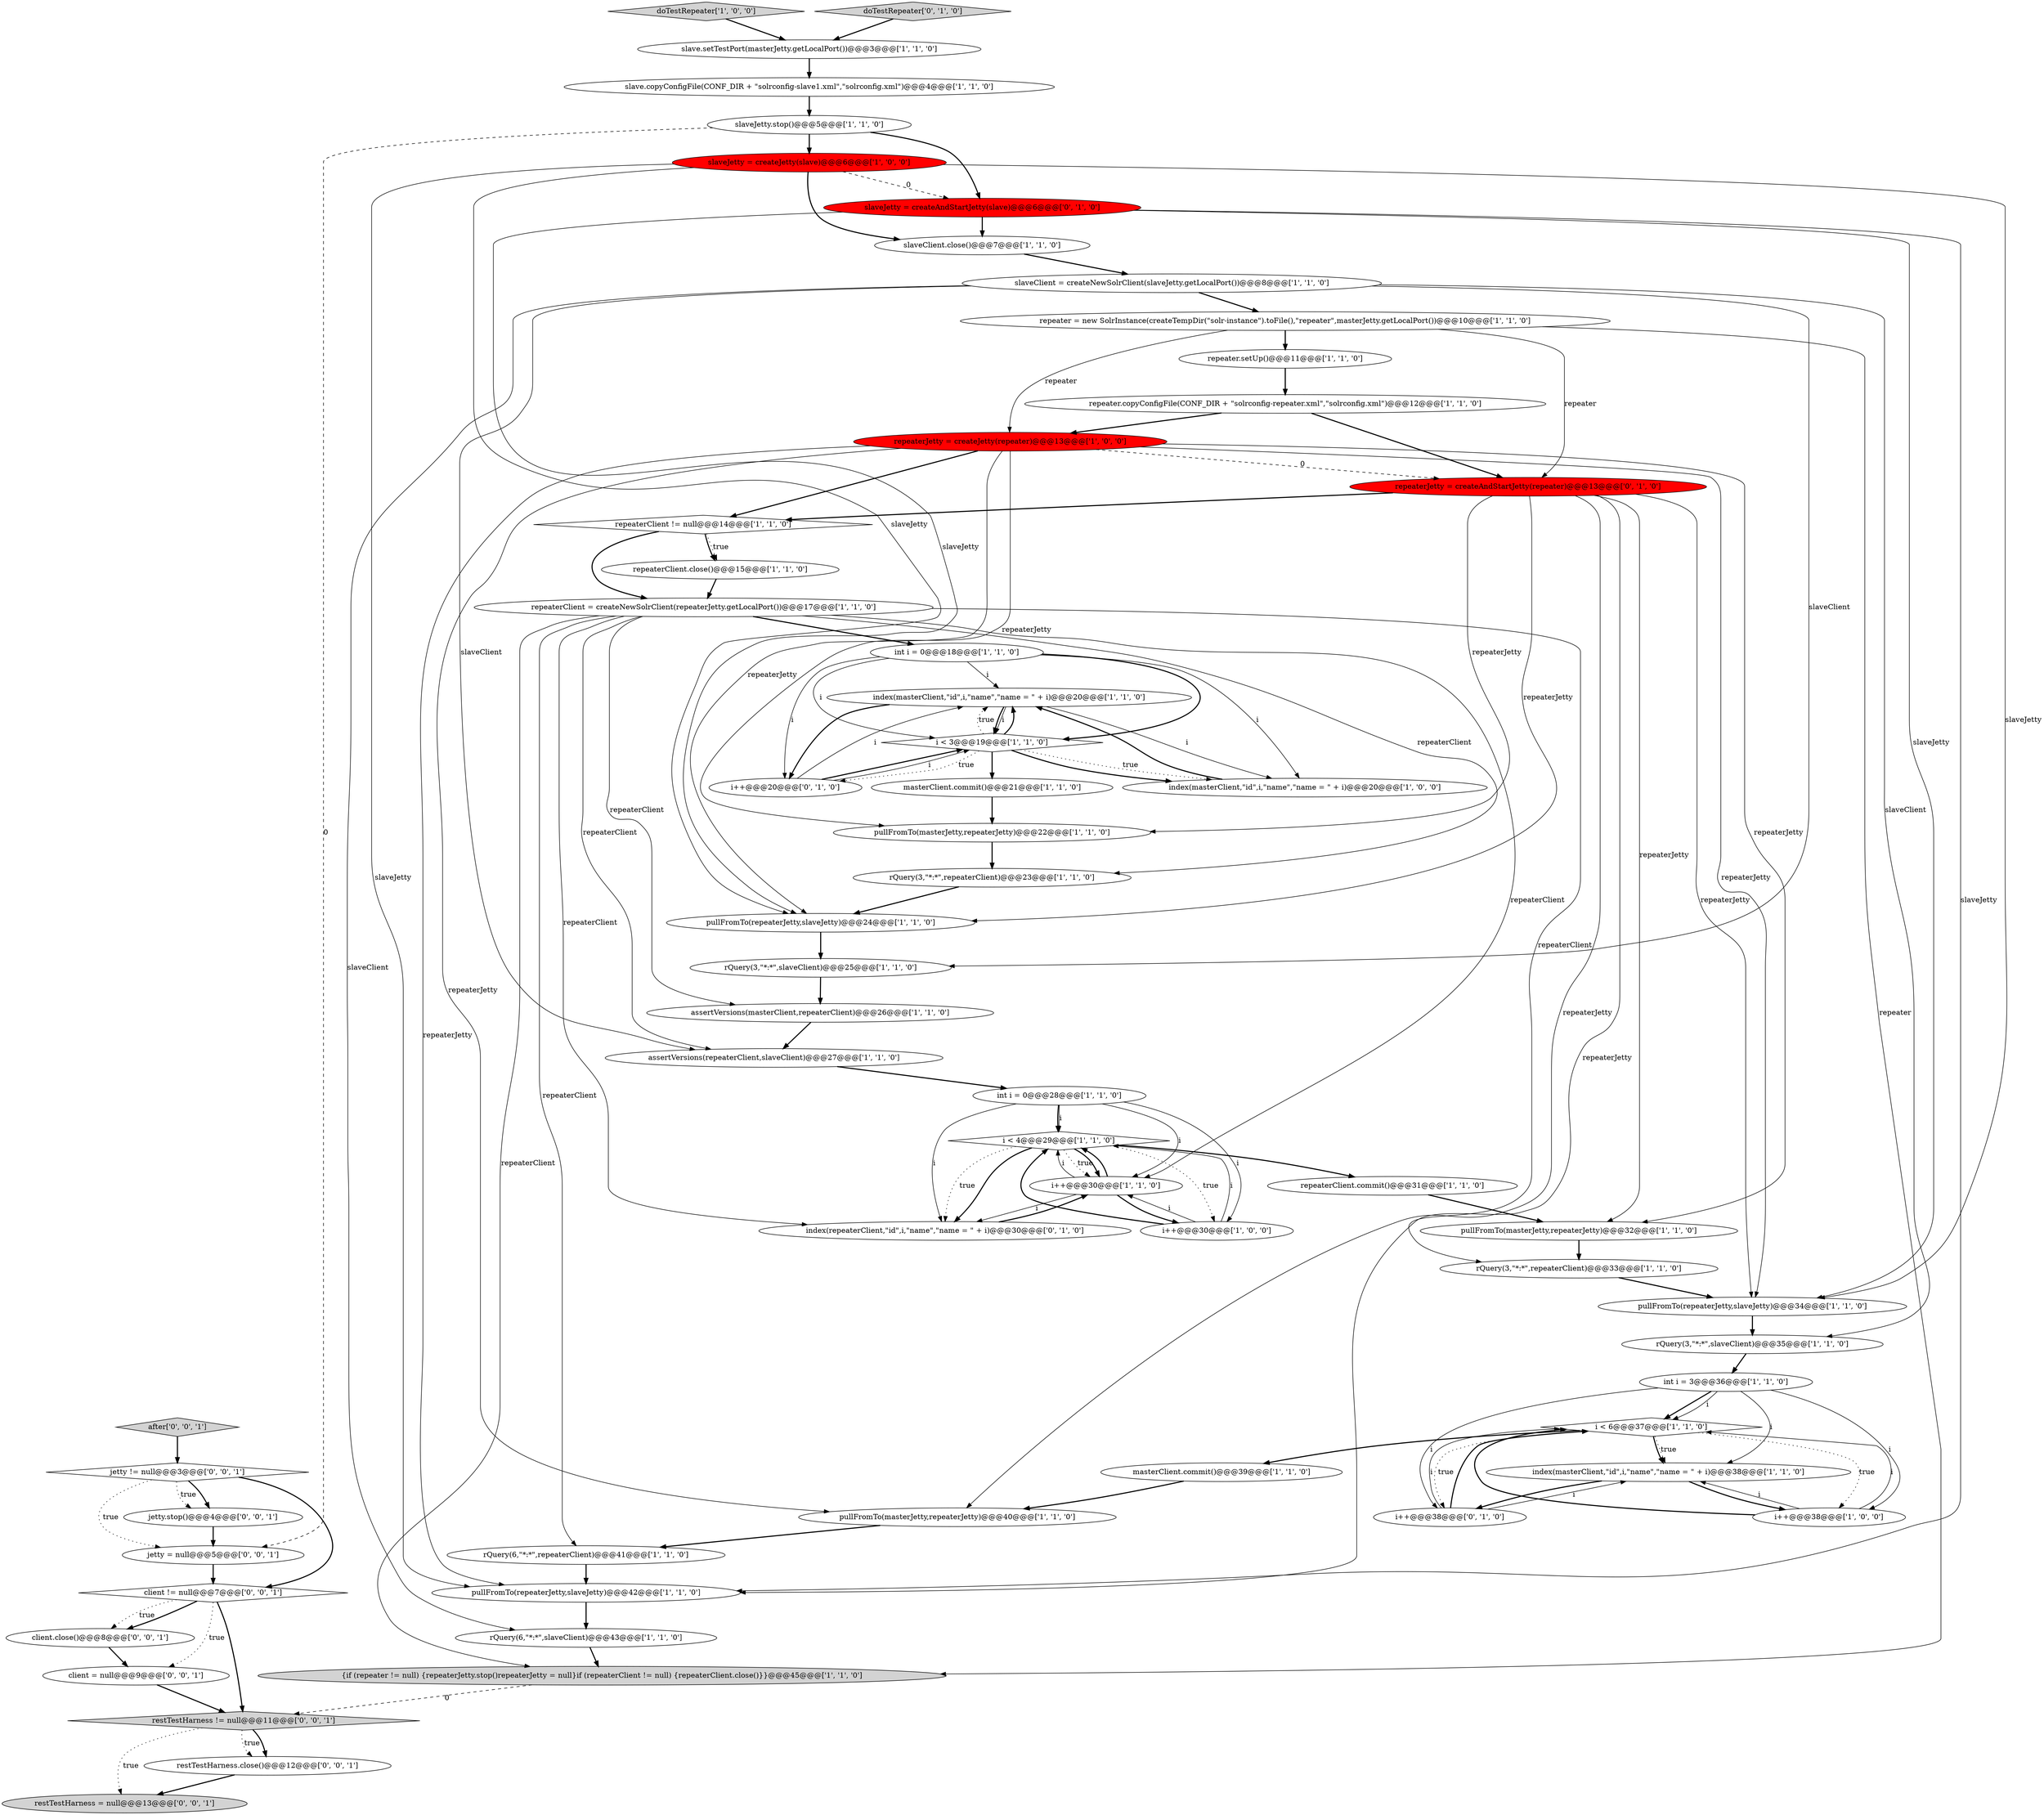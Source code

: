 digraph {
24 [style = filled, label = "pullFromTo(masterJetty,repeaterJetty)@@@32@@@['1', '1', '0']", fillcolor = white, shape = ellipse image = "AAA0AAABBB1BBB"];
30 [style = filled, label = "pullFromTo(masterJetty,repeaterJetty)@@@22@@@['1', '1', '0']", fillcolor = white, shape = ellipse image = "AAA0AAABBB1BBB"];
43 [style = filled, label = "pullFromTo(masterJetty,repeaterJetty)@@@40@@@['1', '1', '0']", fillcolor = white, shape = ellipse image = "AAA0AAABBB1BBB"];
20 [style = filled, label = "slave.copyConfigFile(CONF_DIR + \"solrconfig-slave1.xml\",\"solrconfig.xml\")@@@4@@@['1', '1', '0']", fillcolor = white, shape = ellipse image = "AAA0AAABBB1BBB"];
37 [style = filled, label = "index(masterClient,\"id\",i,\"name\",\"name = \" + i)@@@20@@@['1', '1', '0']", fillcolor = white, shape = ellipse image = "AAA0AAABBB1BBB"];
11 [style = filled, label = "rQuery(3,\"*:*\",slaveClient)@@@25@@@['1', '1', '0']", fillcolor = white, shape = ellipse image = "AAA0AAABBB1BBB"];
6 [style = filled, label = "int i = 3@@@36@@@['1', '1', '0']", fillcolor = white, shape = ellipse image = "AAA0AAABBB1BBB"];
55 [style = filled, label = "jetty = null@@@5@@@['0', '0', '1']", fillcolor = white, shape = ellipse image = "AAA0AAABBB3BBB"];
53 [style = filled, label = "restTestHarness != null@@@11@@@['0', '0', '1']", fillcolor = lightgray, shape = diamond image = "AAA0AAABBB3BBB"];
41 [style = filled, label = "repeaterJetty = createJetty(repeater)@@@13@@@['1', '0', '0']", fillcolor = red, shape = ellipse image = "AAA1AAABBB1BBB"];
0 [style = filled, label = "rQuery(3,\"*:*\",slaveClient)@@@35@@@['1', '1', '0']", fillcolor = white, shape = ellipse image = "AAA0AAABBB1BBB"];
23 [style = filled, label = "int i = 0@@@18@@@['1', '1', '0']", fillcolor = white, shape = ellipse image = "AAA0AAABBB1BBB"];
40 [style = filled, label = "slaveClient.close()@@@7@@@['1', '1', '0']", fillcolor = white, shape = ellipse image = "AAA0AAABBB1BBB"];
2 [style = filled, label = "rQuery(6,\"*:*\",slaveClient)@@@43@@@['1', '1', '0']", fillcolor = white, shape = ellipse image = "AAA0AAABBB1BBB"];
3 [style = filled, label = "i < 4@@@29@@@['1', '1', '0']", fillcolor = white, shape = diamond image = "AAA0AAABBB1BBB"];
15 [style = filled, label = "pullFromTo(repeaterJetty,slaveJetty)@@@24@@@['1', '1', '0']", fillcolor = white, shape = ellipse image = "AAA0AAABBB1BBB"];
27 [style = filled, label = "masterClient.commit()@@@39@@@['1', '1', '0']", fillcolor = white, shape = ellipse image = "AAA0AAABBB1BBB"];
46 [style = filled, label = "repeaterJetty = createAndStartJetty(repeater)@@@13@@@['0', '1', '0']", fillcolor = red, shape = ellipse image = "AAA1AAABBB2BBB"];
17 [style = filled, label = "repeaterClient != null@@@14@@@['1', '1', '0']", fillcolor = white, shape = diamond image = "AAA0AAABBB1BBB"];
19 [style = filled, label = "assertVersions(masterClient,repeaterClient)@@@26@@@['1', '1', '0']", fillcolor = white, shape = ellipse image = "AAA0AAABBB1BBB"];
35 [style = filled, label = "i < 6@@@37@@@['1', '1', '0']", fillcolor = white, shape = diamond image = "AAA0AAABBB1BBB"];
25 [style = filled, label = "rQuery(3,\"*:*\",repeaterClient)@@@33@@@['1', '1', '0']", fillcolor = white, shape = ellipse image = "AAA0AAABBB1BBB"];
5 [style = filled, label = "slaveJetty = createJetty(slave)@@@6@@@['1', '0', '0']", fillcolor = red, shape = ellipse image = "AAA1AAABBB1BBB"];
8 [style = filled, label = "assertVersions(repeaterClient,slaveClient)@@@27@@@['1', '1', '0']", fillcolor = white, shape = ellipse image = "AAA0AAABBB1BBB"];
58 [style = filled, label = "client = null@@@9@@@['0', '0', '1']", fillcolor = white, shape = ellipse image = "AAA0AAABBB3BBB"];
59 [style = filled, label = "restTestHarness = null@@@13@@@['0', '0', '1']", fillcolor = lightgray, shape = ellipse image = "AAA0AAABBB3BBB"];
9 [style = filled, label = "pullFromTo(repeaterJetty,slaveJetty)@@@42@@@['1', '1', '0']", fillcolor = white, shape = ellipse image = "AAA0AAABBB1BBB"];
13 [style = filled, label = "slaveJetty.stop()@@@5@@@['1', '1', '0']", fillcolor = white, shape = ellipse image = "AAA0AAABBB1BBB"];
36 [style = filled, label = "i < 3@@@19@@@['1', '1', '0']", fillcolor = white, shape = diamond image = "AAA0AAABBB1BBB"];
4 [style = filled, label = "{if (repeater != null) {repeaterJetty.stop()repeaterJetty = null}if (repeaterClient != null) {repeaterClient.close()}}@@@45@@@['1', '1', '0']", fillcolor = lightgray, shape = ellipse image = "AAA0AAABBB1BBB"];
26 [style = filled, label = "i++@@@30@@@['1', '1', '0']", fillcolor = white, shape = ellipse image = "AAA0AAABBB1BBB"];
39 [style = filled, label = "slaveClient = createNewSolrClient(slaveJetty.getLocalPort())@@@8@@@['1', '1', '0']", fillcolor = white, shape = ellipse image = "AAA0AAABBB1BBB"];
42 [style = filled, label = "rQuery(3,\"*:*\",repeaterClient)@@@23@@@['1', '1', '0']", fillcolor = white, shape = ellipse image = "AAA0AAABBB1BBB"];
49 [style = filled, label = "i++@@@20@@@['0', '1', '0']", fillcolor = white, shape = ellipse image = "AAA0AAABBB2BBB"];
45 [style = filled, label = "index(repeaterClient,\"id\",i,\"name\",\"name = \" + i)@@@30@@@['0', '1', '0']", fillcolor = white, shape = ellipse image = "AAA0AAABBB2BBB"];
32 [style = filled, label = "index(masterClient,\"id\",i,\"name\",\"name = \" + i)@@@20@@@['1', '0', '0']", fillcolor = white, shape = ellipse image = "AAA0AAABBB1BBB"];
14 [style = filled, label = "repeaterClient.close()@@@15@@@['1', '1', '0']", fillcolor = white, shape = ellipse image = "AAA0AAABBB1BBB"];
34 [style = filled, label = "int i = 0@@@28@@@['1', '1', '0']", fillcolor = white, shape = ellipse image = "AAA0AAABBB1BBB"];
18 [style = filled, label = "doTestRepeater['1', '0', '0']", fillcolor = lightgray, shape = diamond image = "AAA0AAABBB1BBB"];
10 [style = filled, label = "repeaterClient = createNewSolrClient(repeaterJetty.getLocalPort())@@@17@@@['1', '1', '0']", fillcolor = white, shape = ellipse image = "AAA0AAABBB1BBB"];
7 [style = filled, label = "i++@@@30@@@['1', '0', '0']", fillcolor = white, shape = ellipse image = "AAA0AAABBB1BBB"];
22 [style = filled, label = "repeaterClient.commit()@@@31@@@['1', '1', '0']", fillcolor = white, shape = ellipse image = "AAA0AAABBB1BBB"];
12 [style = filled, label = "repeater.copyConfigFile(CONF_DIR + \"solrconfig-repeater.xml\",\"solrconfig.xml\")@@@12@@@['1', '1', '0']", fillcolor = white, shape = ellipse image = "AAA0AAABBB1BBB"];
38 [style = filled, label = "pullFromTo(repeaterJetty,slaveJetty)@@@34@@@['1', '1', '0']", fillcolor = white, shape = ellipse image = "AAA0AAABBB1BBB"];
16 [style = filled, label = "slave.setTestPort(masterJetty.getLocalPort())@@@3@@@['1', '1', '0']", fillcolor = white, shape = ellipse image = "AAA0AAABBB1BBB"];
21 [style = filled, label = "masterClient.commit()@@@21@@@['1', '1', '0']", fillcolor = white, shape = ellipse image = "AAA0AAABBB1BBB"];
47 [style = filled, label = "slaveJetty = createAndStartJetty(slave)@@@6@@@['0', '1', '0']", fillcolor = red, shape = ellipse image = "AAA1AAABBB2BBB"];
57 [style = filled, label = "jetty.stop()@@@4@@@['0', '0', '1']", fillcolor = white, shape = ellipse image = "AAA0AAABBB3BBB"];
48 [style = filled, label = "doTestRepeater['0', '1', '0']", fillcolor = lightgray, shape = diamond image = "AAA0AAABBB2BBB"];
31 [style = filled, label = "index(masterClient,\"id\",i,\"name\",\"name = \" + i)@@@38@@@['1', '1', '0']", fillcolor = white, shape = ellipse image = "AAA0AAABBB1BBB"];
51 [style = filled, label = "restTestHarness.close()@@@12@@@['0', '0', '1']", fillcolor = white, shape = ellipse image = "AAA0AAABBB3BBB"];
29 [style = filled, label = "i++@@@38@@@['1', '0', '0']", fillcolor = white, shape = ellipse image = "AAA0AAABBB1BBB"];
52 [style = filled, label = "client != null@@@7@@@['0', '0', '1']", fillcolor = white, shape = diamond image = "AAA0AAABBB3BBB"];
54 [style = filled, label = "after['0', '0', '1']", fillcolor = lightgray, shape = diamond image = "AAA0AAABBB3BBB"];
28 [style = filled, label = "repeater = new SolrInstance(createTempDir(\"solr-instance\").toFile(),\"repeater\",masterJetty.getLocalPort())@@@10@@@['1', '1', '0']", fillcolor = white, shape = ellipse image = "AAA0AAABBB1BBB"];
44 [style = filled, label = "i++@@@38@@@['0', '1', '0']", fillcolor = white, shape = ellipse image = "AAA0AAABBB2BBB"];
56 [style = filled, label = "jetty != null@@@3@@@['0', '0', '1']", fillcolor = white, shape = diamond image = "AAA0AAABBB3BBB"];
33 [style = filled, label = "repeater.setUp()@@@11@@@['1', '1', '0']", fillcolor = white, shape = ellipse image = "AAA0AAABBB1BBB"];
1 [style = filled, label = "rQuery(6,\"*:*\",repeaterClient)@@@41@@@['1', '1', '0']", fillcolor = white, shape = ellipse image = "AAA0AAABBB1BBB"];
50 [style = filled, label = "client.close()@@@8@@@['0', '0', '1']", fillcolor = white, shape = ellipse image = "AAA0AAABBB3BBB"];
46->43 [style = solid, label="repeaterJetty"];
13->55 [style = dashed, label="0"];
34->7 [style = solid, label="i"];
54->56 [style = bold, label=""];
13->47 [style = bold, label=""];
56->52 [style = bold, label=""];
41->9 [style = solid, label="repeaterJetty"];
6->35 [style = bold, label=""];
32->37 [style = bold, label=""];
37->49 [style = bold, label=""];
7->3 [style = solid, label="i"];
41->38 [style = solid, label="repeaterJetty"];
6->44 [style = solid, label="i"];
44->35 [style = bold, label=""];
29->31 [style = solid, label="i"];
17->14 [style = dotted, label="true"];
53->59 [style = dotted, label="true"];
21->30 [style = bold, label=""];
34->45 [style = solid, label="i"];
10->26 [style = solid, label="repeaterClient"];
26->3 [style = solid, label="i"];
15->11 [style = bold, label=""];
46->38 [style = solid, label="repeaterJetty"];
17->14 [style = bold, label=""];
43->1 [style = bold, label=""];
46->15 [style = solid, label="repeaterJetty"];
47->15 [style = solid, label="slaveJetty"];
23->36 [style = bold, label=""];
23->37 [style = solid, label="i"];
41->30 [style = solid, label="repeaterJetty"];
10->42 [style = solid, label="repeaterClient"];
49->36 [style = bold, label=""];
42->15 [style = bold, label=""];
47->9 [style = solid, label="slaveJetty"];
8->34 [style = bold, label=""];
35->31 [style = bold, label=""];
34->3 [style = solid, label="i"];
4->53 [style = dashed, label="0"];
3->7 [style = dotted, label="true"];
29->35 [style = solid, label="i"];
26->7 [style = bold, label=""];
37->36 [style = bold, label=""];
53->51 [style = dotted, label="true"];
9->2 [style = bold, label=""];
41->43 [style = solid, label="repeaterJetty"];
57->55 [style = bold, label=""];
30->42 [style = bold, label=""];
14->10 [style = bold, label=""];
3->26 [style = dotted, label="true"];
31->29 [style = bold, label=""];
37->32 [style = solid, label="i"];
56->57 [style = bold, label=""];
41->46 [style = dashed, label="0"];
2->4 [style = bold, label=""];
6->31 [style = solid, label="i"];
12->41 [style = bold, label=""];
35->44 [style = dotted, label="true"];
48->16 [style = bold, label=""];
38->0 [style = bold, label=""];
13->5 [style = bold, label=""];
28->41 [style = solid, label="repeater"];
36->37 [style = bold, label=""];
29->35 [style = bold, label=""];
16->20 [style = bold, label=""];
10->4 [style = solid, label="repeaterClient"];
41->24 [style = solid, label="repeaterJetty"];
5->9 [style = solid, label="slaveJetty"];
34->26 [style = solid, label="i"];
25->38 [style = bold, label=""];
46->30 [style = solid, label="repeaterJetty"];
56->55 [style = dotted, label="true"];
35->29 [style = dotted, label="true"];
17->10 [style = bold, label=""];
20->13 [style = bold, label=""];
27->43 [style = bold, label=""];
44->31 [style = solid, label="i"];
50->58 [style = bold, label=""];
47->40 [style = bold, label=""];
26->3 [style = bold, label=""];
3->45 [style = bold, label=""];
5->38 [style = solid, label="slaveJetty"];
3->26 [style = bold, label=""];
36->32 [style = dotted, label="true"];
5->15 [style = solid, label="slaveJetty"];
33->12 [style = bold, label=""];
6->35 [style = solid, label="i"];
46->9 [style = solid, label="repeaterJetty"];
35->31 [style = dotted, label="true"];
36->37 [style = dotted, label="true"];
1->9 [style = bold, label=""];
10->1 [style = solid, label="repeaterClient"];
36->49 [style = dotted, label="true"];
52->50 [style = dotted, label="true"];
39->2 [style = solid, label="slaveClient"];
28->46 [style = solid, label="repeater"];
40->39 [style = bold, label=""];
12->46 [style = bold, label=""];
58->53 [style = bold, label=""];
31->44 [style = bold, label=""];
10->23 [style = bold, label=""];
24->25 [style = bold, label=""];
56->57 [style = dotted, label="true"];
52->50 [style = bold, label=""];
55->52 [style = bold, label=""];
5->40 [style = bold, label=""];
28->4 [style = solid, label="repeater"];
49->36 [style = solid, label="i"];
18->16 [style = bold, label=""];
44->35 [style = solid, label="i"];
35->27 [style = bold, label=""];
23->32 [style = solid, label="i"];
52->53 [style = bold, label=""];
53->51 [style = bold, label=""];
0->6 [style = bold, label=""];
5->47 [style = dashed, label="0"];
6->29 [style = solid, label="i"];
10->45 [style = solid, label="repeaterClient"];
41->15 [style = solid, label="repeaterJetty"];
23->49 [style = solid, label="i"];
10->8 [style = solid, label="repeaterClient"];
36->32 [style = bold, label=""];
10->25 [style = solid, label="repeaterClient"];
49->37 [style = solid, label="i"];
11->19 [style = bold, label=""];
3->22 [style = bold, label=""];
39->28 [style = bold, label=""];
19->8 [style = bold, label=""];
7->3 [style = bold, label=""];
51->59 [style = bold, label=""];
37->36 [style = solid, label="i"];
36->21 [style = bold, label=""];
41->17 [style = bold, label=""];
10->19 [style = solid, label="repeaterClient"];
46->24 [style = solid, label="repeaterJetty"];
28->33 [style = bold, label=""];
39->0 [style = solid, label="slaveClient"];
34->3 [style = bold, label=""];
39->11 [style = solid, label="slaveClient"];
26->45 [style = solid, label="i"];
52->58 [style = dotted, label="true"];
39->8 [style = solid, label="slaveClient"];
3->45 [style = dotted, label="true"];
47->38 [style = solid, label="slaveJetty"];
45->26 [style = bold, label=""];
22->24 [style = bold, label=""];
46->17 [style = bold, label=""];
7->26 [style = solid, label="i"];
23->36 [style = solid, label="i"];
}
